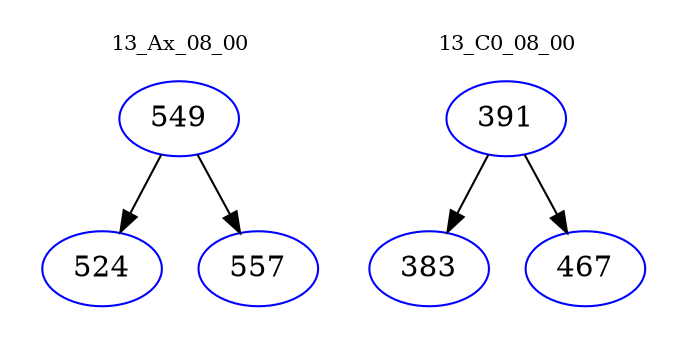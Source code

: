 digraph{
subgraph cluster_0 {
color = white
label = "13_Ax_08_00";
fontsize=10;
T0_549 [label="549", color="blue"]
T0_549 -> T0_524 [color="black"]
T0_524 [label="524", color="blue"]
T0_549 -> T0_557 [color="black"]
T0_557 [label="557", color="blue"]
}
subgraph cluster_1 {
color = white
label = "13_C0_08_00";
fontsize=10;
T1_391 [label="391", color="blue"]
T1_391 -> T1_383 [color="black"]
T1_383 [label="383", color="blue"]
T1_391 -> T1_467 [color="black"]
T1_467 [label="467", color="blue"]
}
}
